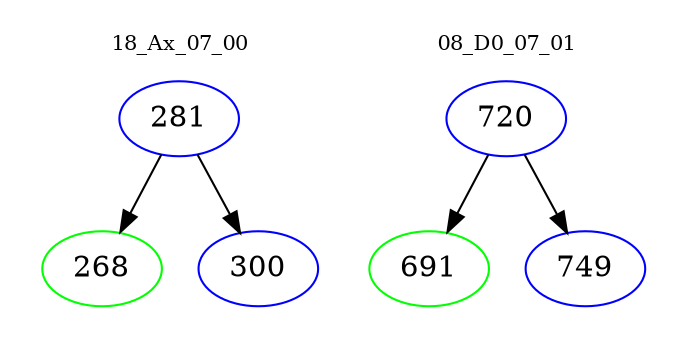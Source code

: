 digraph{
subgraph cluster_0 {
color = white
label = "18_Ax_07_00";
fontsize=10;
T0_281 [label="281", color="blue"]
T0_281 -> T0_268 [color="black"]
T0_268 [label="268", color="green"]
T0_281 -> T0_300 [color="black"]
T0_300 [label="300", color="blue"]
}
subgraph cluster_1 {
color = white
label = "08_D0_07_01";
fontsize=10;
T1_720 [label="720", color="blue"]
T1_720 -> T1_691 [color="black"]
T1_691 [label="691", color="green"]
T1_720 -> T1_749 [color="black"]
T1_749 [label="749", color="blue"]
}
}

